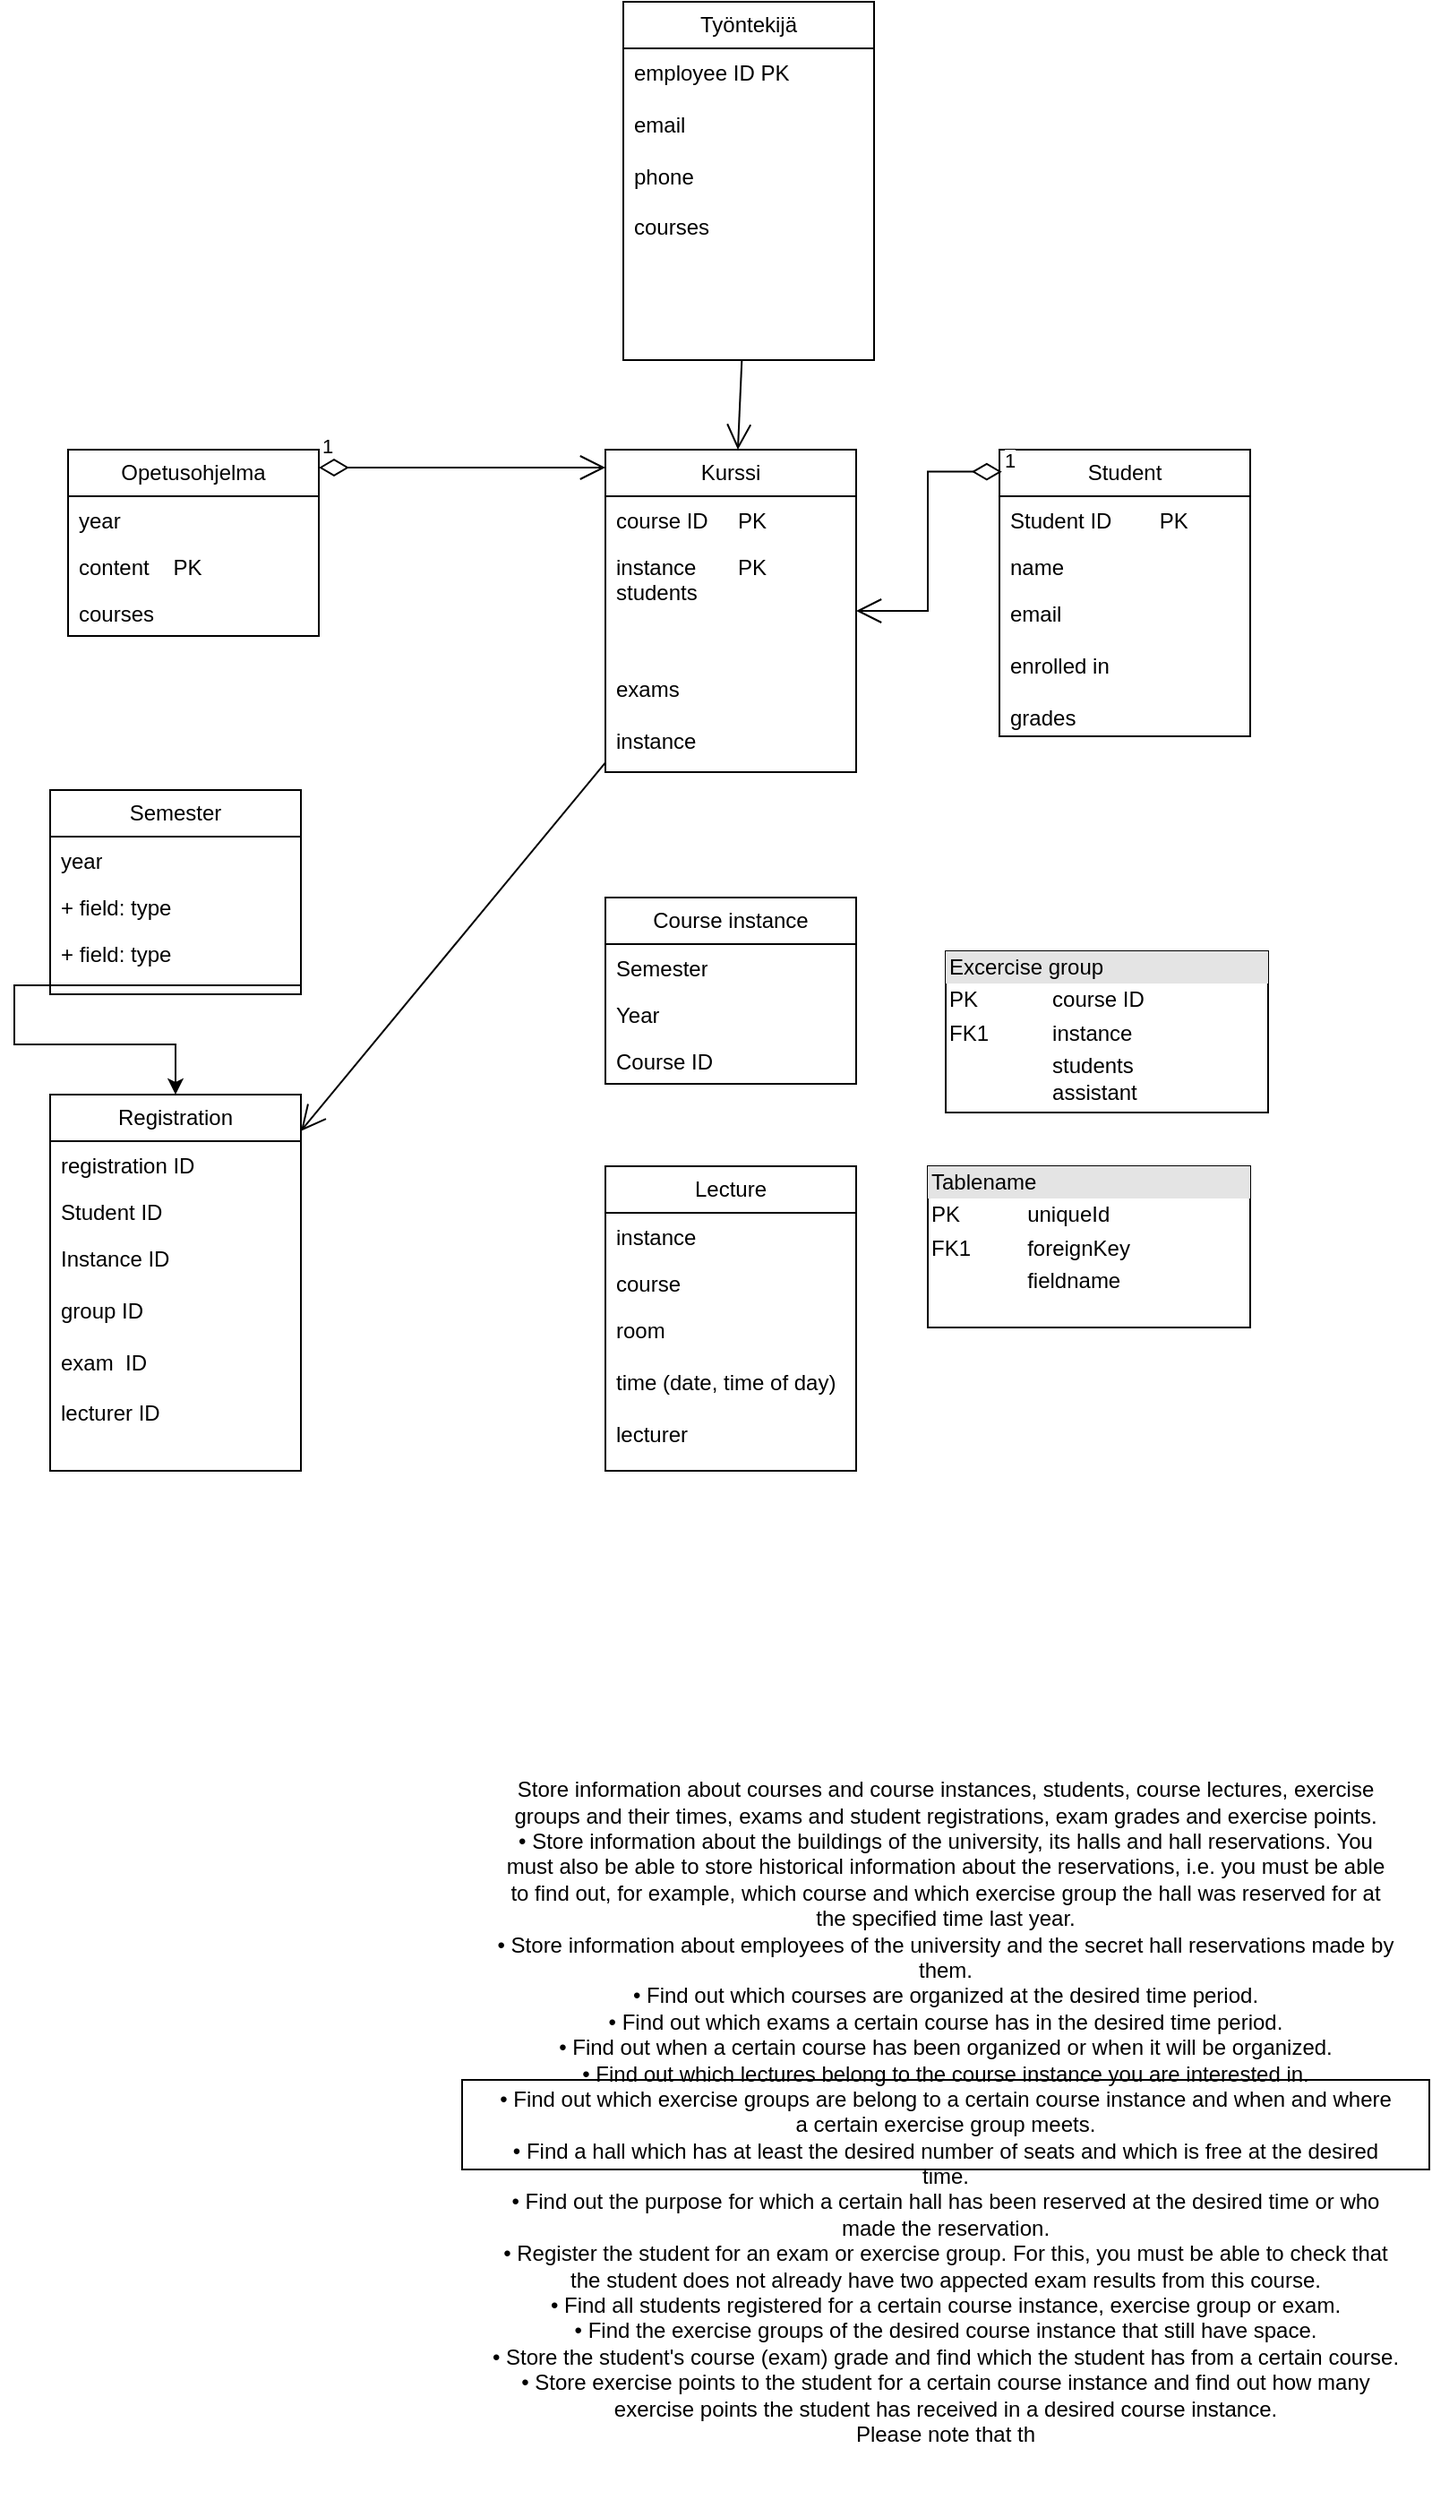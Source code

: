 <mxfile version="21.0.7" type="github">
  <diagram name="Page-1" id="fr7azMlj8yHS9z72IOPQ">
    <mxGraphModel dx="985" dy="1613" grid="1" gridSize="10" guides="1" tooltips="1" connect="1" arrows="1" fold="1" page="1" pageScale="1" pageWidth="827" pageHeight="1169" math="0" shadow="0">
      <root>
        <mxCell id="0" />
        <mxCell id="1" parent="0" />
        <mxCell id="IC3bSYai77iSjpE_L1j_-1" value="Työntekijä" style="swimlane;fontStyle=0;childLayout=stackLayout;horizontal=1;startSize=26;fillColor=none;horizontalStack=0;resizeParent=1;resizeParentMax=0;resizeLast=0;collapsible=1;marginBottom=0;whiteSpace=wrap;html=1;" parent="1" vertex="1">
          <mxGeometry x="370" y="-660" width="140" height="200" as="geometry" />
        </mxCell>
        <mxCell id="IC3bSYai77iSjpE_L1j_-2" value="employee ID PK&lt;br&gt;&lt;br&gt;email&lt;br&gt;&lt;br&gt;phone&lt;br&gt;&lt;br&gt;courses" style="text;strokeColor=none;fillColor=none;align=left;verticalAlign=top;spacingLeft=4;spacingRight=4;overflow=hidden;rotatable=0;points=[[0,0.5],[1,0.5]];portConstraint=eastwest;whiteSpace=wrap;html=1;" parent="IC3bSYai77iSjpE_L1j_-1" vertex="1">
          <mxGeometry y="26" width="140" height="174" as="geometry" />
        </mxCell>
        <mxCell id="IC3bSYai77iSjpE_L1j_-5" value="Semester" style="swimlane;fontStyle=0;childLayout=stackLayout;horizontal=1;startSize=26;fillColor=none;horizontalStack=0;resizeParent=1;resizeParentMax=0;resizeLast=0;collapsible=1;marginBottom=0;whiteSpace=wrap;html=1;" parent="1" vertex="1">
          <mxGeometry x="50" y="-220" width="140" height="114" as="geometry" />
        </mxCell>
        <mxCell id="IC3bSYai77iSjpE_L1j_-6" value="year" style="text;strokeColor=none;fillColor=none;align=left;verticalAlign=top;spacingLeft=4;spacingRight=4;overflow=hidden;rotatable=0;points=[[0,0.5],[1,0.5]];portConstraint=eastwest;whiteSpace=wrap;html=1;" parent="IC3bSYai77iSjpE_L1j_-5" vertex="1">
          <mxGeometry y="26" width="140" height="26" as="geometry" />
        </mxCell>
        <mxCell id="IC3bSYai77iSjpE_L1j_-7" value="+ field: type" style="text;strokeColor=none;fillColor=none;align=left;verticalAlign=top;spacingLeft=4;spacingRight=4;overflow=hidden;rotatable=0;points=[[0,0.5],[1,0.5]];portConstraint=eastwest;whiteSpace=wrap;html=1;" parent="IC3bSYai77iSjpE_L1j_-5" vertex="1">
          <mxGeometry y="52" width="140" height="26" as="geometry" />
        </mxCell>
        <mxCell id="IC3bSYai77iSjpE_L1j_-8" value="+ field: type" style="text;strokeColor=none;fillColor=none;align=left;verticalAlign=top;spacingLeft=4;spacingRight=4;overflow=hidden;rotatable=0;points=[[0,0.5],[1,0.5]];portConstraint=eastwest;whiteSpace=wrap;html=1;" parent="IC3bSYai77iSjpE_L1j_-5" vertex="1">
          <mxGeometry y="78" width="140" height="26" as="geometry" />
        </mxCell>
        <mxCell id="IC3bSYai77iSjpE_L1j_-31" value="" style="line;strokeWidth=1;fillColor=none;align=left;verticalAlign=middle;spacingTop=-1;spacingLeft=3;spacingRight=3;rotatable=0;labelPosition=right;points=[];portConstraint=eastwest;strokeColor=inherit;" parent="IC3bSYai77iSjpE_L1j_-5" vertex="1">
          <mxGeometry y="104" width="140" height="10" as="geometry" />
        </mxCell>
        <mxCell id="IC3bSYai77iSjpE_L1j_-9" value="Student" style="swimlane;fontStyle=0;childLayout=stackLayout;horizontal=1;startSize=26;fillColor=none;horizontalStack=0;resizeParent=1;resizeParentMax=0;resizeLast=0;collapsible=1;marginBottom=0;whiteSpace=wrap;html=1;" parent="1" vertex="1">
          <mxGeometry x="580" y="-410" width="140" height="160" as="geometry" />
        </mxCell>
        <mxCell id="IC3bSYai77iSjpE_L1j_-10" value="Student ID&amp;nbsp; &amp;nbsp; &amp;nbsp; &amp;nbsp; PK" style="text;strokeColor=none;fillColor=none;align=left;verticalAlign=top;spacingLeft=4;spacingRight=4;overflow=hidden;rotatable=0;points=[[0,0.5],[1,0.5]];portConstraint=eastwest;whiteSpace=wrap;html=1;" parent="IC3bSYai77iSjpE_L1j_-9" vertex="1">
          <mxGeometry y="26" width="140" height="26" as="geometry" />
        </mxCell>
        <mxCell id="IC3bSYai77iSjpE_L1j_-11" value="name&lt;br&gt;" style="text;strokeColor=none;fillColor=none;align=left;verticalAlign=top;spacingLeft=4;spacingRight=4;overflow=hidden;rotatable=0;points=[[0,0.5],[1,0.5]];portConstraint=eastwest;whiteSpace=wrap;html=1;" parent="IC3bSYai77iSjpE_L1j_-9" vertex="1">
          <mxGeometry y="52" width="140" height="26" as="geometry" />
        </mxCell>
        <mxCell id="IC3bSYai77iSjpE_L1j_-12" value="email&lt;br&gt;&lt;br&gt;enrolled in&amp;nbsp;&lt;br&gt;&lt;br&gt;grades" style="text;strokeColor=none;fillColor=none;align=left;verticalAlign=top;spacingLeft=4;spacingRight=4;overflow=hidden;rotatable=0;points=[[0,0.5],[1,0.5]];portConstraint=eastwest;whiteSpace=wrap;html=1;" parent="IC3bSYai77iSjpE_L1j_-9" vertex="1">
          <mxGeometry y="78" width="140" height="82" as="geometry" />
        </mxCell>
        <mxCell id="IC3bSYai77iSjpE_L1j_-13" value="Registration" style="swimlane;fontStyle=0;childLayout=stackLayout;horizontal=1;startSize=26;fillColor=none;horizontalStack=0;resizeParent=1;resizeParentMax=0;resizeLast=0;collapsible=1;marginBottom=0;whiteSpace=wrap;html=1;" parent="1" vertex="1">
          <mxGeometry x="50" y="-50" width="140" height="210" as="geometry" />
        </mxCell>
        <mxCell id="IC3bSYai77iSjpE_L1j_-14" value="registration ID&lt;br&gt;&lt;br&gt;student ID&amp;nbsp; &amp;nbsp; PK" style="text;strokeColor=none;fillColor=none;align=left;verticalAlign=top;spacingLeft=4;spacingRight=4;overflow=hidden;rotatable=0;points=[[0,0.5],[1,0.5]];portConstraint=eastwest;whiteSpace=wrap;html=1;" parent="IC3bSYai77iSjpE_L1j_-13" vertex="1">
          <mxGeometry y="26" width="140" height="26" as="geometry" />
        </mxCell>
        <mxCell id="IC3bSYai77iSjpE_L1j_-15" value="Student ID&lt;br&gt;&lt;br&gt;instance ID&lt;br&gt;year" style="text;strokeColor=none;fillColor=none;align=left;verticalAlign=top;spacingLeft=4;spacingRight=4;overflow=hidden;rotatable=0;points=[[0,0.5],[1,0.5]];portConstraint=eastwest;whiteSpace=wrap;html=1;" parent="IC3bSYai77iSjpE_L1j_-13" vertex="1">
          <mxGeometry y="52" width="140" height="26" as="geometry" />
        </mxCell>
        <mxCell id="IC3bSYai77iSjpE_L1j_-16" value="Instance ID&lt;br&gt;&lt;br&gt;group ID&lt;br&gt;&lt;br&gt;exam&amp;nbsp; ID&lt;br&gt;&lt;br&gt;lecturer ID" style="text;strokeColor=none;fillColor=none;align=left;verticalAlign=top;spacingLeft=4;spacingRight=4;overflow=hidden;rotatable=0;points=[[0,0.5],[1,0.5]];portConstraint=eastwest;whiteSpace=wrap;html=1;" parent="IC3bSYai77iSjpE_L1j_-13" vertex="1">
          <mxGeometry y="78" width="140" height="132" as="geometry" />
        </mxCell>
        <mxCell id="IC3bSYai77iSjpE_L1j_-17" value="Opetusohjelma" style="swimlane;fontStyle=0;childLayout=stackLayout;horizontal=1;startSize=26;fillColor=none;horizontalStack=0;resizeParent=1;resizeParentMax=0;resizeLast=0;collapsible=1;marginBottom=0;whiteSpace=wrap;html=1;" parent="1" vertex="1">
          <mxGeometry x="60" y="-410" width="140" height="104" as="geometry" />
        </mxCell>
        <mxCell id="IC3bSYai77iSjpE_L1j_-18" value="year&amp;nbsp;" style="text;strokeColor=none;fillColor=none;align=left;verticalAlign=top;spacingLeft=4;spacingRight=4;overflow=hidden;rotatable=0;points=[[0,0.5],[1,0.5]];portConstraint=eastwest;whiteSpace=wrap;html=1;" parent="IC3bSYai77iSjpE_L1j_-17" vertex="1">
          <mxGeometry y="26" width="140" height="26" as="geometry" />
        </mxCell>
        <mxCell id="IC3bSYai77iSjpE_L1j_-19" value="content&amp;nbsp; &amp;nbsp; PK" style="text;strokeColor=none;fillColor=none;align=left;verticalAlign=top;spacingLeft=4;spacingRight=4;overflow=hidden;rotatable=0;points=[[0,0.5],[1,0.5]];portConstraint=eastwest;whiteSpace=wrap;html=1;" parent="IC3bSYai77iSjpE_L1j_-17" vertex="1">
          <mxGeometry y="52" width="140" height="26" as="geometry" />
        </mxCell>
        <mxCell id="IC3bSYai77iSjpE_L1j_-20" value="courses" style="text;strokeColor=none;fillColor=none;align=left;verticalAlign=top;spacingLeft=4;spacingRight=4;overflow=hidden;rotatable=0;points=[[0,0.5],[1,0.5]];portConstraint=eastwest;whiteSpace=wrap;html=1;" parent="IC3bSYai77iSjpE_L1j_-17" vertex="1">
          <mxGeometry y="78" width="140" height="26" as="geometry" />
        </mxCell>
        <mxCell id="IC3bSYai77iSjpE_L1j_-21" value="&#xa;Store information about courses and course instances, students, course lectures, exercise&#xa;groups and their times, exams and student registrations, exam grades and exercise points.&#xa;• Store information about the buildings of the university, its halls and hall reservations. You&#xa;must also be able to store historical information about the reservations, i.e. you must be able&#xa;to find out, for example, which course and which exercise group the hall was reserved for at&#xa;the specified time last year.&#xa;• Store information about employees of the university and the secret hall reservations made by&#xa;them.&#xa;• Find out which courses are organized at the desired time period.&#xa;• Find out which exams a certain course has in the desired time period.&#xa;• Find out when a certain course has been organized or when it will be organized.&#xa;• Find out which lectures belong to the course instance you are interested in.&#xa;• Find out which exercise groups are belong to a certain course instance and when and where&#xa;a certain exercise group meets.&#xa;• Find a hall which has at least the desired number of seats and which is free at the desired&#xa;time.&#xa;• Find out the purpose for which a certain hall has been reserved at the desired time or who&#xa;made the reservation.&#xa;• Register the student for an exam or exercise group. For this, you must be able to check that&#xa;the student does not already have two appected exam results from this course.&#xa;• Find all students registered for a certain course instance, exercise group or exam.&#xa;• Find the exercise groups of the desired course instance that still have space.&#xa;• Store the student&#39;s course (exam) grade and find which the student has from a certain course.&#xa;• Store exercise points to the student for a certain course instance and find out how many&#xa;exercise points the student has received in a desired course instance.&#xa;Please note that th&#xa;&#xa;" style="html=1;whiteSpace=wrap;" parent="1" vertex="1">
          <mxGeometry x="280" y="500" width="540" height="50" as="geometry" />
        </mxCell>
        <mxCell id="IC3bSYai77iSjpE_L1j_-23" value="Kurssi" style="swimlane;fontStyle=0;childLayout=stackLayout;horizontal=1;startSize=26;fillColor=none;horizontalStack=0;resizeParent=1;resizeParentMax=0;resizeLast=0;collapsible=1;marginBottom=0;whiteSpace=wrap;html=1;" parent="1" vertex="1">
          <mxGeometry x="360" y="-410" width="140" height="180" as="geometry" />
        </mxCell>
        <mxCell id="IC3bSYai77iSjpE_L1j_-24" value="course ID&amp;nbsp; &amp;nbsp; &amp;nbsp;PK&lt;br&gt;&lt;br&gt;" style="text;strokeColor=none;fillColor=none;align=left;verticalAlign=top;spacingLeft=4;spacingRight=4;overflow=hidden;rotatable=0;points=[[0,0.5],[1,0.5]];portConstraint=eastwest;whiteSpace=wrap;html=1;" parent="IC3bSYai77iSjpE_L1j_-23" vertex="1">
          <mxGeometry y="26" width="140" height="26" as="geometry" />
        </mxCell>
        <mxCell id="IC3bSYai77iSjpE_L1j_-25" value="instance&amp;nbsp; &amp;nbsp; &amp;nbsp; &amp;nbsp;PK&lt;br&gt;students&lt;br&gt;&lt;br&gt;" style="text;strokeColor=none;fillColor=none;align=left;verticalAlign=top;spacingLeft=4;spacingRight=4;overflow=hidden;rotatable=0;points=[[0,0.5],[1,0.5]];portConstraint=eastwest;whiteSpace=wrap;html=1;" parent="IC3bSYai77iSjpE_L1j_-23" vertex="1">
          <mxGeometry y="52" width="140" height="68" as="geometry" />
        </mxCell>
        <mxCell id="IC3bSYai77iSjpE_L1j_-26" value="exams&lt;br&gt;&lt;br&gt;instance&lt;br&gt;&lt;br&gt;" style="text;strokeColor=none;fillColor=none;align=left;verticalAlign=top;spacingLeft=4;spacingRight=4;overflow=hidden;rotatable=0;points=[[0,0.5],[1,0.5]];portConstraint=eastwest;whiteSpace=wrap;html=1;" parent="IC3bSYai77iSjpE_L1j_-23" vertex="1">
          <mxGeometry y="120" width="140" height="60" as="geometry" />
        </mxCell>
        <mxCell id="IC3bSYai77iSjpE_L1j_-27" value="1" style="endArrow=open;html=1;endSize=12;startArrow=diamondThin;startSize=14;startFill=0;edgeStyle=orthogonalEdgeStyle;align=left;verticalAlign=bottom;rounded=0;" parent="1" edge="1">
          <mxGeometry x="-1" y="3" relative="1" as="geometry">
            <mxPoint x="200" y="-400" as="sourcePoint" />
            <mxPoint x="360" y="-400" as="targetPoint" />
          </mxGeometry>
        </mxCell>
        <mxCell id="IC3bSYai77iSjpE_L1j_-32" style="edgeStyle=orthogonalEdgeStyle;rounded=0;orthogonalLoop=1;jettySize=auto;html=1;" parent="1" source="IC3bSYai77iSjpE_L1j_-31" target="IC3bSYai77iSjpE_L1j_-13" edge="1">
          <mxGeometry relative="1" as="geometry" />
        </mxCell>
        <mxCell id="IC3bSYai77iSjpE_L1j_-33" value="" style="endArrow=open;endFill=1;endSize=12;html=1;rounded=0;" parent="1" source="IC3bSYai77iSjpE_L1j_-23" target="IC3bSYai77iSjpE_L1j_-13" edge="1">
          <mxGeometry width="160" relative="1" as="geometry">
            <mxPoint x="410" y="-220" as="sourcePoint" />
            <mxPoint x="570" y="-220" as="targetPoint" />
          </mxGeometry>
        </mxCell>
        <mxCell id="IC3bSYai77iSjpE_L1j_-34" value="1" style="endArrow=open;html=1;endSize=12;startArrow=diamondThin;startSize=14;startFill=0;edgeStyle=orthogonalEdgeStyle;align=left;verticalAlign=bottom;rounded=0;exitX=0.01;exitY=0.077;exitDx=0;exitDy=0;exitPerimeter=0;" parent="1" source="IC3bSYai77iSjpE_L1j_-9" target="IC3bSYai77iSjpE_L1j_-23" edge="1">
          <mxGeometry x="-1" y="3" relative="1" as="geometry">
            <mxPoint x="410" y="-310" as="sourcePoint" />
            <mxPoint x="570" y="-310" as="targetPoint" />
          </mxGeometry>
        </mxCell>
        <mxCell id="IC3bSYai77iSjpE_L1j_-35" value="" style="endArrow=open;endFill=1;endSize=12;html=1;rounded=0;" parent="1" source="IC3bSYai77iSjpE_L1j_-2" target="IC3bSYai77iSjpE_L1j_-23" edge="1">
          <mxGeometry width="160" relative="1" as="geometry">
            <mxPoint x="410" y="-370" as="sourcePoint" />
            <mxPoint x="570" y="-370" as="targetPoint" />
          </mxGeometry>
        </mxCell>
        <mxCell id="Lls4l3NtjVXP3SoWg_w2-1" value="Course instance" style="swimlane;fontStyle=0;childLayout=stackLayout;horizontal=1;startSize=26;fillColor=none;horizontalStack=0;resizeParent=1;resizeParentMax=0;resizeLast=0;collapsible=1;marginBottom=0;whiteSpace=wrap;html=1;" parent="1" vertex="1">
          <mxGeometry x="360" y="-160" width="140" height="104" as="geometry" />
        </mxCell>
        <mxCell id="Lls4l3NtjVXP3SoWg_w2-2" value="Semester" style="text;strokeColor=none;fillColor=none;align=left;verticalAlign=top;spacingLeft=4;spacingRight=4;overflow=hidden;rotatable=0;points=[[0,0.5],[1,0.5]];portConstraint=eastwest;whiteSpace=wrap;html=1;" parent="Lls4l3NtjVXP3SoWg_w2-1" vertex="1">
          <mxGeometry y="26" width="140" height="26" as="geometry" />
        </mxCell>
        <mxCell id="Lls4l3NtjVXP3SoWg_w2-3" value="Year" style="text;strokeColor=none;fillColor=none;align=left;verticalAlign=top;spacingLeft=4;spacingRight=4;overflow=hidden;rotatable=0;points=[[0,0.5],[1,0.5]];portConstraint=eastwest;whiteSpace=wrap;html=1;" parent="Lls4l3NtjVXP3SoWg_w2-1" vertex="1">
          <mxGeometry y="52" width="140" height="26" as="geometry" />
        </mxCell>
        <mxCell id="Lls4l3NtjVXP3SoWg_w2-4" value="Course ID" style="text;strokeColor=none;fillColor=none;align=left;verticalAlign=top;spacingLeft=4;spacingRight=4;overflow=hidden;rotatable=0;points=[[0,0.5],[1,0.5]];portConstraint=eastwest;whiteSpace=wrap;html=1;" parent="Lls4l3NtjVXP3SoWg_w2-1" vertex="1">
          <mxGeometry y="78" width="140" height="26" as="geometry" />
        </mxCell>
        <mxCell id="Lls4l3NtjVXP3SoWg_w2-5" value="Lecture" style="swimlane;fontStyle=0;childLayout=stackLayout;horizontal=1;startSize=26;fillColor=none;horizontalStack=0;resizeParent=1;resizeParentMax=0;resizeLast=0;collapsible=1;marginBottom=0;whiteSpace=wrap;html=1;" parent="1" vertex="1">
          <mxGeometry x="360" y="-10" width="140" height="170" as="geometry" />
        </mxCell>
        <mxCell id="Lls4l3NtjVXP3SoWg_w2-6" value="instance" style="text;strokeColor=none;fillColor=none;align=left;verticalAlign=top;spacingLeft=4;spacingRight=4;overflow=hidden;rotatable=0;points=[[0,0.5],[1,0.5]];portConstraint=eastwest;whiteSpace=wrap;html=1;" parent="Lls4l3NtjVXP3SoWg_w2-5" vertex="1">
          <mxGeometry y="26" width="140" height="26" as="geometry" />
        </mxCell>
        <mxCell id="Lls4l3NtjVXP3SoWg_w2-7" value="course" style="text;strokeColor=none;fillColor=none;align=left;verticalAlign=top;spacingLeft=4;spacingRight=4;overflow=hidden;rotatable=0;points=[[0,0.5],[1,0.5]];portConstraint=eastwest;whiteSpace=wrap;html=1;" parent="Lls4l3NtjVXP3SoWg_w2-5" vertex="1">
          <mxGeometry y="52" width="140" height="26" as="geometry" />
        </mxCell>
        <mxCell id="Lls4l3NtjVXP3SoWg_w2-8" value="room&lt;br&gt;&lt;br&gt;time (date, time of day)&lt;br&gt;&lt;br&gt;lecturer" style="text;strokeColor=none;fillColor=none;align=left;verticalAlign=top;spacingLeft=4;spacingRight=4;overflow=hidden;rotatable=0;points=[[0,0.5],[1,0.5]];portConstraint=eastwest;whiteSpace=wrap;html=1;" parent="Lls4l3NtjVXP3SoWg_w2-5" vertex="1">
          <mxGeometry y="78" width="140" height="92" as="geometry" />
        </mxCell>
        <mxCell id="jS1crOWfI2JhgpDE9E2U-1" value="&lt;div style=&quot;box-sizing:border-box;width:100%;background:#e4e4e4;padding:2px;&quot;&gt;Excercise group&lt;/div&gt;&lt;table style=&quot;width:100%;font-size:1em;&quot; cellpadding=&quot;2&quot; cellspacing=&quot;0&quot;&gt;&lt;tbody&gt;&lt;tr&gt;&lt;td&gt;PK&lt;/td&gt;&lt;td&gt;course ID&lt;/td&gt;&lt;/tr&gt;&lt;tr&gt;&lt;td&gt;FK1&lt;/td&gt;&lt;td&gt;instance&lt;/td&gt;&lt;/tr&gt;&lt;tr&gt;&lt;td&gt;&lt;/td&gt;&lt;td&gt;students&lt;br&gt;assistant&lt;/td&gt;&lt;/tr&gt;&lt;/tbody&gt;&lt;/table&gt;" style="verticalAlign=top;align=left;overflow=fill;html=1;whiteSpace=wrap;" vertex="1" parent="1">
          <mxGeometry x="550" y="-130" width="180" height="90" as="geometry" />
        </mxCell>
        <mxCell id="jS1crOWfI2JhgpDE9E2U-2" value="&lt;div style=&quot;box-sizing:border-box;width:100%;background:#e4e4e4;padding:2px;&quot;&gt;Tablename&lt;/div&gt;&lt;table style=&quot;width:100%;font-size:1em;&quot; cellpadding=&quot;2&quot; cellspacing=&quot;0&quot;&gt;&lt;tr&gt;&lt;td&gt;PK&lt;/td&gt;&lt;td&gt;uniqueId&lt;/td&gt;&lt;/tr&gt;&lt;tr&gt;&lt;td&gt;FK1&lt;/td&gt;&lt;td&gt;foreignKey&lt;/td&gt;&lt;/tr&gt;&lt;tr&gt;&lt;td&gt;&lt;/td&gt;&lt;td&gt;fieldname&lt;/td&gt;&lt;/tr&gt;&lt;/table&gt;" style="verticalAlign=top;align=left;overflow=fill;html=1;whiteSpace=wrap;" vertex="1" parent="1">
          <mxGeometry x="540" y="-10" width="180" height="90" as="geometry" />
        </mxCell>
      </root>
    </mxGraphModel>
  </diagram>
</mxfile>
